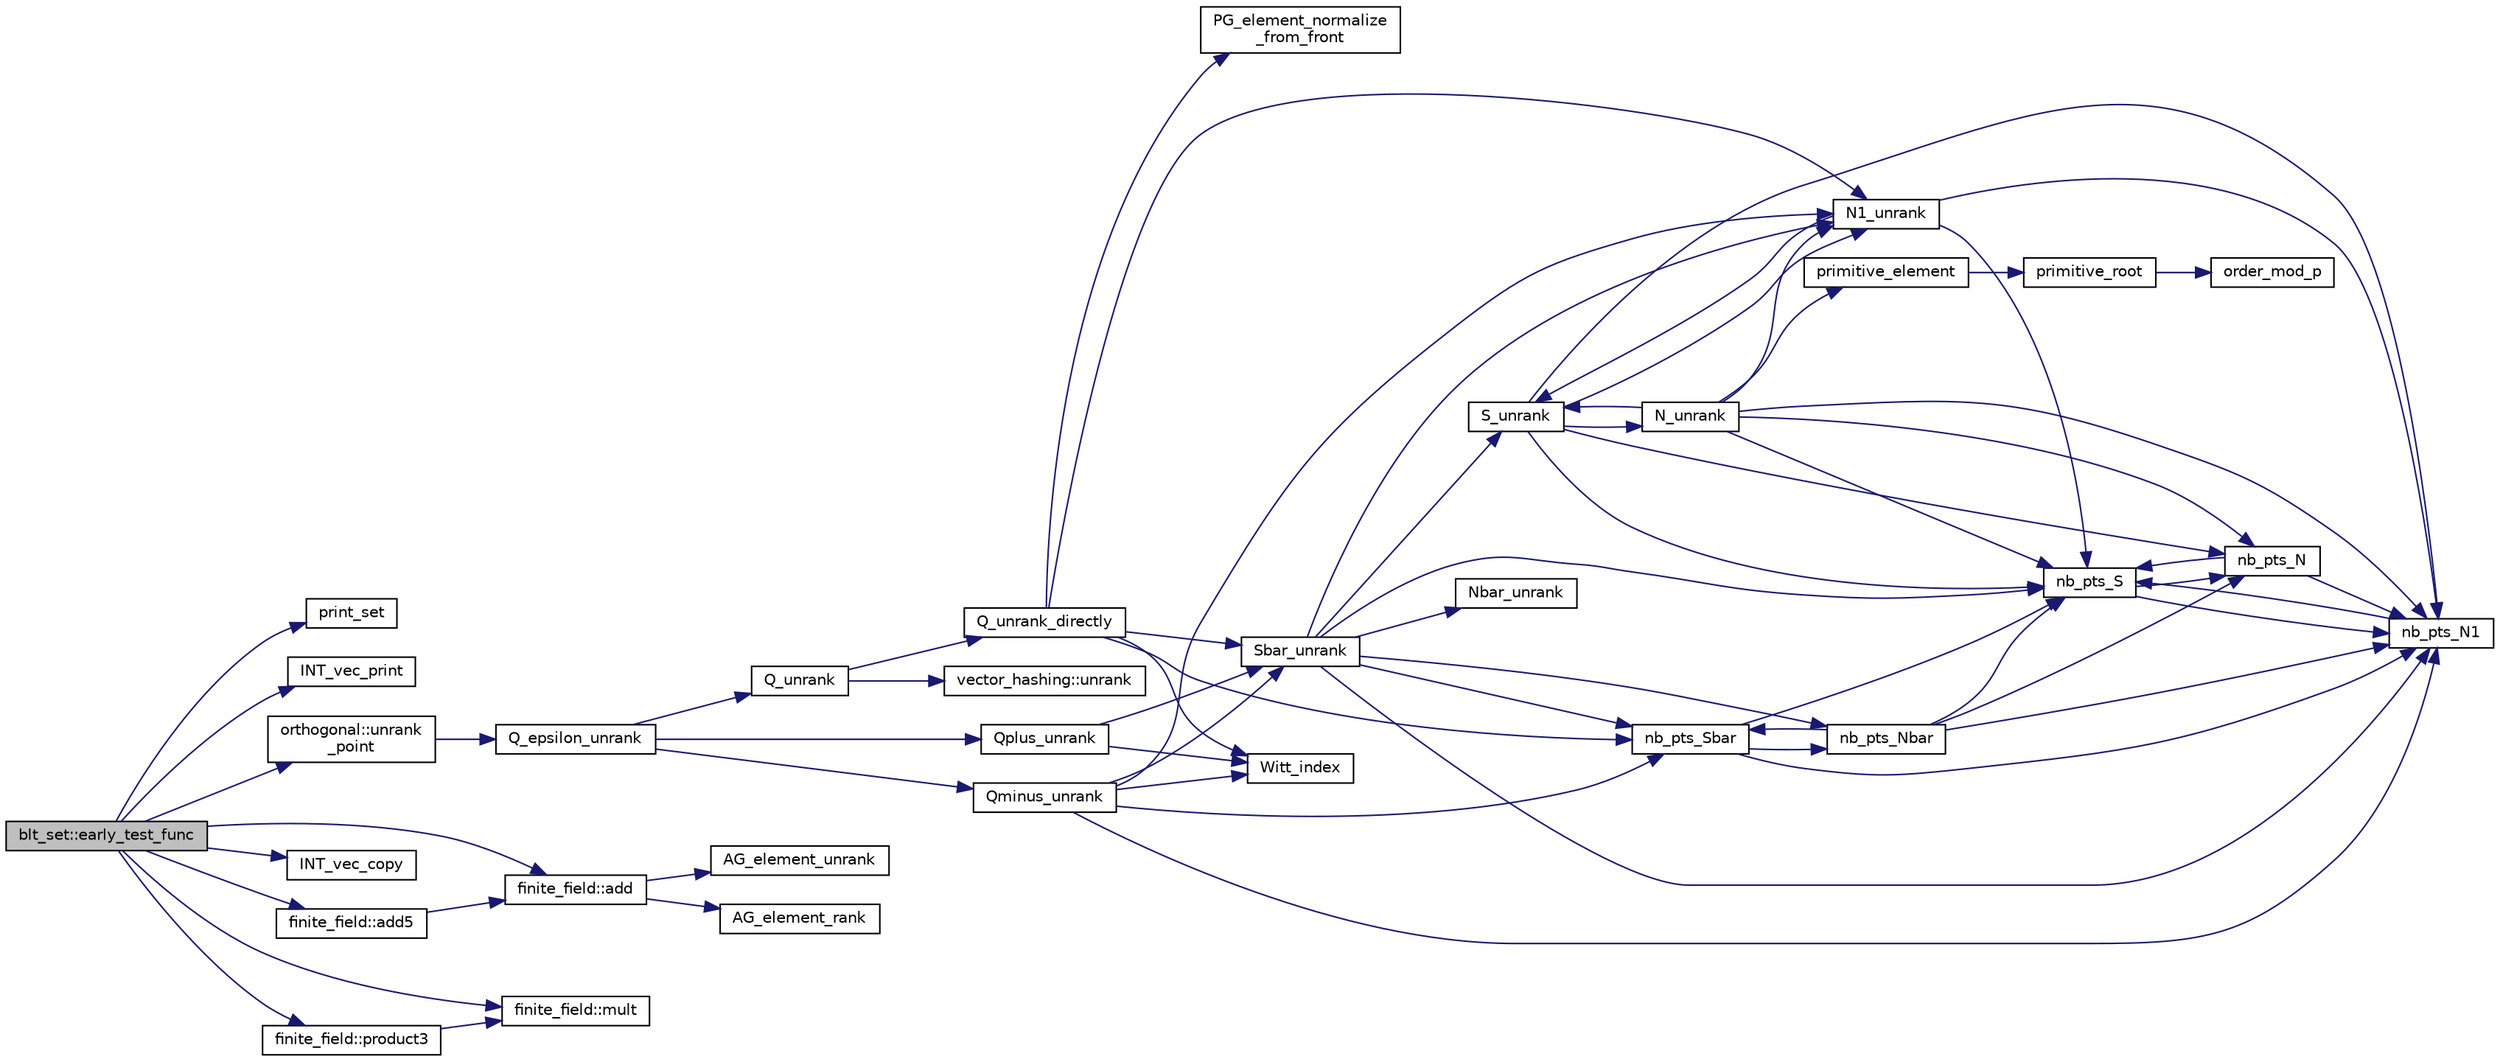 digraph "blt_set::early_test_func"
{
  edge [fontname="Helvetica",fontsize="10",labelfontname="Helvetica",labelfontsize="10"];
  node [fontname="Helvetica",fontsize="10",shape=record];
  rankdir="LR";
  Node995 [label="blt_set::early_test_func",height=0.2,width=0.4,color="black", fillcolor="grey75", style="filled", fontcolor="black"];
  Node995 -> Node996 [color="midnightblue",fontsize="10",style="solid",fontname="Helvetica"];
  Node996 [label="print_set",height=0.2,width=0.4,color="black", fillcolor="white", style="filled",URL="$d0/dd1/blt_8h.html#a8c1a5fc71aea7ff31d181f0103196a24"];
  Node995 -> Node997 [color="midnightblue",fontsize="10",style="solid",fontname="Helvetica"];
  Node997 [label="INT_vec_print",height=0.2,width=0.4,color="black", fillcolor="white", style="filled",URL="$df/dbf/sajeeb_8_c.html#a79a5901af0b47dd0d694109543c027fe"];
  Node995 -> Node998 [color="midnightblue",fontsize="10",style="solid",fontname="Helvetica"];
  Node998 [label="orthogonal::unrank\l_point",height=0.2,width=0.4,color="black", fillcolor="white", style="filled",URL="$d7/daa/classorthogonal.html#ab655117100f7c66c19817b84ac5ac0a0"];
  Node998 -> Node999 [color="midnightblue",fontsize="10",style="solid",fontname="Helvetica"];
  Node999 [label="Q_epsilon_unrank",height=0.2,width=0.4,color="black", fillcolor="white", style="filled",URL="$d4/d67/geometry_8h.html#af162c4d30d4a6528299e37551c353e7b"];
  Node999 -> Node1000 [color="midnightblue",fontsize="10",style="solid",fontname="Helvetica"];
  Node1000 [label="Q_unrank",height=0.2,width=0.4,color="black", fillcolor="white", style="filled",URL="$db/da0/lib_2foundations_2geometry_2orthogonal__points_8_c.html#a6d02923d5b54ef796934e753e6f5b65b"];
  Node1000 -> Node1001 [color="midnightblue",fontsize="10",style="solid",fontname="Helvetica"];
  Node1001 [label="vector_hashing::unrank",height=0.2,width=0.4,color="black", fillcolor="white", style="filled",URL="$d8/daa/classvector__hashing.html#abbebd3a96a6d27a34b9b49af99e2ed3d"];
  Node1000 -> Node1002 [color="midnightblue",fontsize="10",style="solid",fontname="Helvetica"];
  Node1002 [label="Q_unrank_directly",height=0.2,width=0.4,color="black", fillcolor="white", style="filled",URL="$db/da0/lib_2foundations_2geometry_2orthogonal__points_8_c.html#a105e7e72249e78fcf0785c69099d90ce"];
  Node1002 -> Node1003 [color="midnightblue",fontsize="10",style="solid",fontname="Helvetica"];
  Node1003 [label="Witt_index",height=0.2,width=0.4,color="black", fillcolor="white", style="filled",URL="$db/da0/lib_2foundations_2geometry_2orthogonal__points_8_c.html#ab3483ecb9859a6758f82b5327da50534"];
  Node1002 -> Node1004 [color="midnightblue",fontsize="10",style="solid",fontname="Helvetica"];
  Node1004 [label="nb_pts_Sbar",height=0.2,width=0.4,color="black", fillcolor="white", style="filled",URL="$db/da0/lib_2foundations_2geometry_2orthogonal__points_8_c.html#a986dda26505c9934c771578b084f67cc"];
  Node1004 -> Node1005 [color="midnightblue",fontsize="10",style="solid",fontname="Helvetica"];
  Node1005 [label="nb_pts_S",height=0.2,width=0.4,color="black", fillcolor="white", style="filled",URL="$db/da0/lib_2foundations_2geometry_2orthogonal__points_8_c.html#a9bc3dec6e722644d182738102c3e04f3"];
  Node1005 -> Node1006 [color="midnightblue",fontsize="10",style="solid",fontname="Helvetica"];
  Node1006 [label="nb_pts_N",height=0.2,width=0.4,color="black", fillcolor="white", style="filled",URL="$db/da0/lib_2foundations_2geometry_2orthogonal__points_8_c.html#a93e16898c27b1d1c0a6405a7b0615ba6"];
  Node1006 -> Node1005 [color="midnightblue",fontsize="10",style="solid",fontname="Helvetica"];
  Node1006 -> Node1007 [color="midnightblue",fontsize="10",style="solid",fontname="Helvetica"];
  Node1007 [label="nb_pts_N1",height=0.2,width=0.4,color="black", fillcolor="white", style="filled",URL="$db/da0/lib_2foundations_2geometry_2orthogonal__points_8_c.html#ae0f2e1c76523db67b4ec9629ccc35bc6"];
  Node1007 -> Node1005 [color="midnightblue",fontsize="10",style="solid",fontname="Helvetica"];
  Node1005 -> Node1007 [color="midnightblue",fontsize="10",style="solid",fontname="Helvetica"];
  Node1004 -> Node1008 [color="midnightblue",fontsize="10",style="solid",fontname="Helvetica"];
  Node1008 [label="nb_pts_Nbar",height=0.2,width=0.4,color="black", fillcolor="white", style="filled",URL="$db/da0/lib_2foundations_2geometry_2orthogonal__points_8_c.html#a51b4684a176c6841fd3cd6c34c684c2c"];
  Node1008 -> Node1004 [color="midnightblue",fontsize="10",style="solid",fontname="Helvetica"];
  Node1008 -> Node1006 [color="midnightblue",fontsize="10",style="solid",fontname="Helvetica"];
  Node1008 -> Node1005 [color="midnightblue",fontsize="10",style="solid",fontname="Helvetica"];
  Node1008 -> Node1007 [color="midnightblue",fontsize="10",style="solid",fontname="Helvetica"];
  Node1004 -> Node1007 [color="midnightblue",fontsize="10",style="solid",fontname="Helvetica"];
  Node1002 -> Node1009 [color="midnightblue",fontsize="10",style="solid",fontname="Helvetica"];
  Node1009 [label="Sbar_unrank",height=0.2,width=0.4,color="black", fillcolor="white", style="filled",URL="$db/da0/lib_2foundations_2geometry_2orthogonal__points_8_c.html#a65d9b9ccfff12dd92f4f4e8360701c98"];
  Node1009 -> Node1004 [color="midnightblue",fontsize="10",style="solid",fontname="Helvetica"];
  Node1009 -> Node1005 [color="midnightblue",fontsize="10",style="solid",fontname="Helvetica"];
  Node1009 -> Node1010 [color="midnightblue",fontsize="10",style="solid",fontname="Helvetica"];
  Node1010 [label="S_unrank",height=0.2,width=0.4,color="black", fillcolor="white", style="filled",URL="$db/da0/lib_2foundations_2geometry_2orthogonal__points_8_c.html#a18964a35af25f1b4a85f4eaeb1543d92"];
  Node1010 -> Node1005 [color="midnightblue",fontsize="10",style="solid",fontname="Helvetica"];
  Node1010 -> Node1006 [color="midnightblue",fontsize="10",style="solid",fontname="Helvetica"];
  Node1010 -> Node1007 [color="midnightblue",fontsize="10",style="solid",fontname="Helvetica"];
  Node1010 -> Node1011 [color="midnightblue",fontsize="10",style="solid",fontname="Helvetica"];
  Node1011 [label="N_unrank",height=0.2,width=0.4,color="black", fillcolor="white", style="filled",URL="$db/da0/lib_2foundations_2geometry_2orthogonal__points_8_c.html#ab79724bd19da3bc1b383550113f9d7aa"];
  Node1011 -> Node1005 [color="midnightblue",fontsize="10",style="solid",fontname="Helvetica"];
  Node1011 -> Node1006 [color="midnightblue",fontsize="10",style="solid",fontname="Helvetica"];
  Node1011 -> Node1010 [color="midnightblue",fontsize="10",style="solid",fontname="Helvetica"];
  Node1011 -> Node1007 [color="midnightblue",fontsize="10",style="solid",fontname="Helvetica"];
  Node1011 -> Node1012 [color="midnightblue",fontsize="10",style="solid",fontname="Helvetica"];
  Node1012 [label="N1_unrank",height=0.2,width=0.4,color="black", fillcolor="white", style="filled",URL="$db/da0/lib_2foundations_2geometry_2orthogonal__points_8_c.html#aa9427e27f7f207c1baff3a34cc5d78cf"];
  Node1012 -> Node1005 [color="midnightblue",fontsize="10",style="solid",fontname="Helvetica"];
  Node1012 -> Node1007 [color="midnightblue",fontsize="10",style="solid",fontname="Helvetica"];
  Node1012 -> Node1010 [color="midnightblue",fontsize="10",style="solid",fontname="Helvetica"];
  Node1011 -> Node1013 [color="midnightblue",fontsize="10",style="solid",fontname="Helvetica"];
  Node1013 [label="primitive_element",height=0.2,width=0.4,color="black", fillcolor="white", style="filled",URL="$db/da0/lib_2foundations_2geometry_2orthogonal__points_8_c.html#a97350390ec02c8cd9f54751708e28768"];
  Node1013 -> Node1014 [color="midnightblue",fontsize="10",style="solid",fontname="Helvetica"];
  Node1014 [label="primitive_root",height=0.2,width=0.4,color="black", fillcolor="white", style="filled",URL="$de/dc5/algebra__and__number__theory_8h.html#a0b6f7619d12ff2c4e60b852b820b0972"];
  Node1014 -> Node1015 [color="midnightblue",fontsize="10",style="solid",fontname="Helvetica"];
  Node1015 [label="order_mod_p",height=0.2,width=0.4,color="black", fillcolor="white", style="filled",URL="$df/dda/number__theory_8_c.html#aa38aa7e68ab81726a4462995135456b2"];
  Node1010 -> Node1012 [color="midnightblue",fontsize="10",style="solid",fontname="Helvetica"];
  Node1009 -> Node1008 [color="midnightblue",fontsize="10",style="solid",fontname="Helvetica"];
  Node1009 -> Node1007 [color="midnightblue",fontsize="10",style="solid",fontname="Helvetica"];
  Node1009 -> Node1016 [color="midnightblue",fontsize="10",style="solid",fontname="Helvetica"];
  Node1016 [label="Nbar_unrank",height=0.2,width=0.4,color="black", fillcolor="white", style="filled",URL="$db/da0/lib_2foundations_2geometry_2orthogonal__points_8_c.html#ad641d8fb061c898a2c18266e263fb278"];
  Node1009 -> Node1012 [color="midnightblue",fontsize="10",style="solid",fontname="Helvetica"];
  Node1002 -> Node1017 [color="midnightblue",fontsize="10",style="solid",fontname="Helvetica"];
  Node1017 [label="PG_element_normalize\l_from_front",height=0.2,width=0.4,color="black", fillcolor="white", style="filled",URL="$d4/d67/geometry_8h.html#af675caf5f9975573455c8d93cb56bf95"];
  Node1002 -> Node1012 [color="midnightblue",fontsize="10",style="solid",fontname="Helvetica"];
  Node999 -> Node1018 [color="midnightblue",fontsize="10",style="solid",fontname="Helvetica"];
  Node1018 [label="Qplus_unrank",height=0.2,width=0.4,color="black", fillcolor="white", style="filled",URL="$db/da0/lib_2foundations_2geometry_2orthogonal__points_8_c.html#ad50512edd586919700e033744b4a03c8"];
  Node1018 -> Node1003 [color="midnightblue",fontsize="10",style="solid",fontname="Helvetica"];
  Node1018 -> Node1009 [color="midnightblue",fontsize="10",style="solid",fontname="Helvetica"];
  Node999 -> Node1019 [color="midnightblue",fontsize="10",style="solid",fontname="Helvetica"];
  Node1019 [label="Qminus_unrank",height=0.2,width=0.4,color="black", fillcolor="white", style="filled",URL="$db/da0/lib_2foundations_2geometry_2orthogonal__points_8_c.html#ac2dd18f435ab479095b836a483c12c7d"];
  Node1019 -> Node1003 [color="midnightblue",fontsize="10",style="solid",fontname="Helvetica"];
  Node1019 -> Node1004 [color="midnightblue",fontsize="10",style="solid",fontname="Helvetica"];
  Node1019 -> Node1009 [color="midnightblue",fontsize="10",style="solid",fontname="Helvetica"];
  Node1019 -> Node1007 [color="midnightblue",fontsize="10",style="solid",fontname="Helvetica"];
  Node1019 -> Node1012 [color="midnightblue",fontsize="10",style="solid",fontname="Helvetica"];
  Node995 -> Node1020 [color="midnightblue",fontsize="10",style="solid",fontname="Helvetica"];
  Node1020 [label="finite_field::add",height=0.2,width=0.4,color="black", fillcolor="white", style="filled",URL="$df/d5a/classfinite__field.html#a8f12328a27500f3c7be0c849ebbc9d14"];
  Node1020 -> Node1021 [color="midnightblue",fontsize="10",style="solid",fontname="Helvetica"];
  Node1021 [label="AG_element_unrank",height=0.2,width=0.4,color="black", fillcolor="white", style="filled",URL="$d4/d67/geometry_8h.html#a4a33b86c87b2879b97cfa1327abe2885"];
  Node1020 -> Node1022 [color="midnightblue",fontsize="10",style="solid",fontname="Helvetica"];
  Node1022 [label="AG_element_rank",height=0.2,width=0.4,color="black", fillcolor="white", style="filled",URL="$d4/d67/geometry_8h.html#ab2ac908d07dd8038fd996e26bdc75c17"];
  Node995 -> Node1023 [color="midnightblue",fontsize="10",style="solid",fontname="Helvetica"];
  Node1023 [label="INT_vec_copy",height=0.2,width=0.4,color="black", fillcolor="white", style="filled",URL="$df/dbf/sajeeb_8_c.html#ac2d875e27e009af6ec04d17254d11075"];
  Node995 -> Node1024 [color="midnightblue",fontsize="10",style="solid",fontname="Helvetica"];
  Node1024 [label="finite_field::mult",height=0.2,width=0.4,color="black", fillcolor="white", style="filled",URL="$df/d5a/classfinite__field.html#a24fb5917aa6d4d656fd855b7f44a13b0"];
  Node995 -> Node1025 [color="midnightblue",fontsize="10",style="solid",fontname="Helvetica"];
  Node1025 [label="finite_field::add5",height=0.2,width=0.4,color="black", fillcolor="white", style="filled",URL="$df/d5a/classfinite__field.html#a65a2509b29f168f5ef4290a551835f75"];
  Node1025 -> Node1020 [color="midnightblue",fontsize="10",style="solid",fontname="Helvetica"];
  Node995 -> Node1026 [color="midnightblue",fontsize="10",style="solid",fontname="Helvetica"];
  Node1026 [label="finite_field::product3",height=0.2,width=0.4,color="black", fillcolor="white", style="filled",URL="$df/d5a/classfinite__field.html#ada2d8411665cb720cf2bf78ba41a2f1d"];
  Node1026 -> Node1024 [color="midnightblue",fontsize="10",style="solid",fontname="Helvetica"];
}
